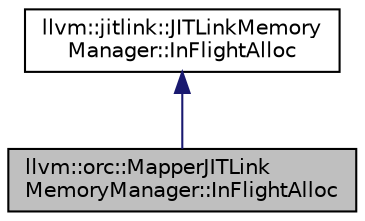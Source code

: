 digraph "llvm::orc::MapperJITLinkMemoryManager::InFlightAlloc"
{
 // LATEX_PDF_SIZE
  bgcolor="transparent";
  edge [fontname="Helvetica",fontsize="10",labelfontname="Helvetica",labelfontsize="10"];
  node [fontname="Helvetica",fontsize="10",shape=record];
  Node1 [label="llvm::orc::MapperJITLink\lMemoryManager::InFlightAlloc",height=0.2,width=0.4,color="black", fillcolor="grey75", style="filled", fontcolor="black",tooltip=" "];
  Node2 -> Node1 [dir="back",color="midnightblue",fontsize="10",style="solid",fontname="Helvetica"];
  Node2 [label="llvm::jitlink::JITLinkMemory\lManager::InFlightAlloc",height=0.2,width=0.4,color="black",URL="$classllvm_1_1jitlink_1_1JITLinkMemoryManager_1_1InFlightAlloc.html",tooltip="Represents an allocation which has not been finalized yet."];
}

